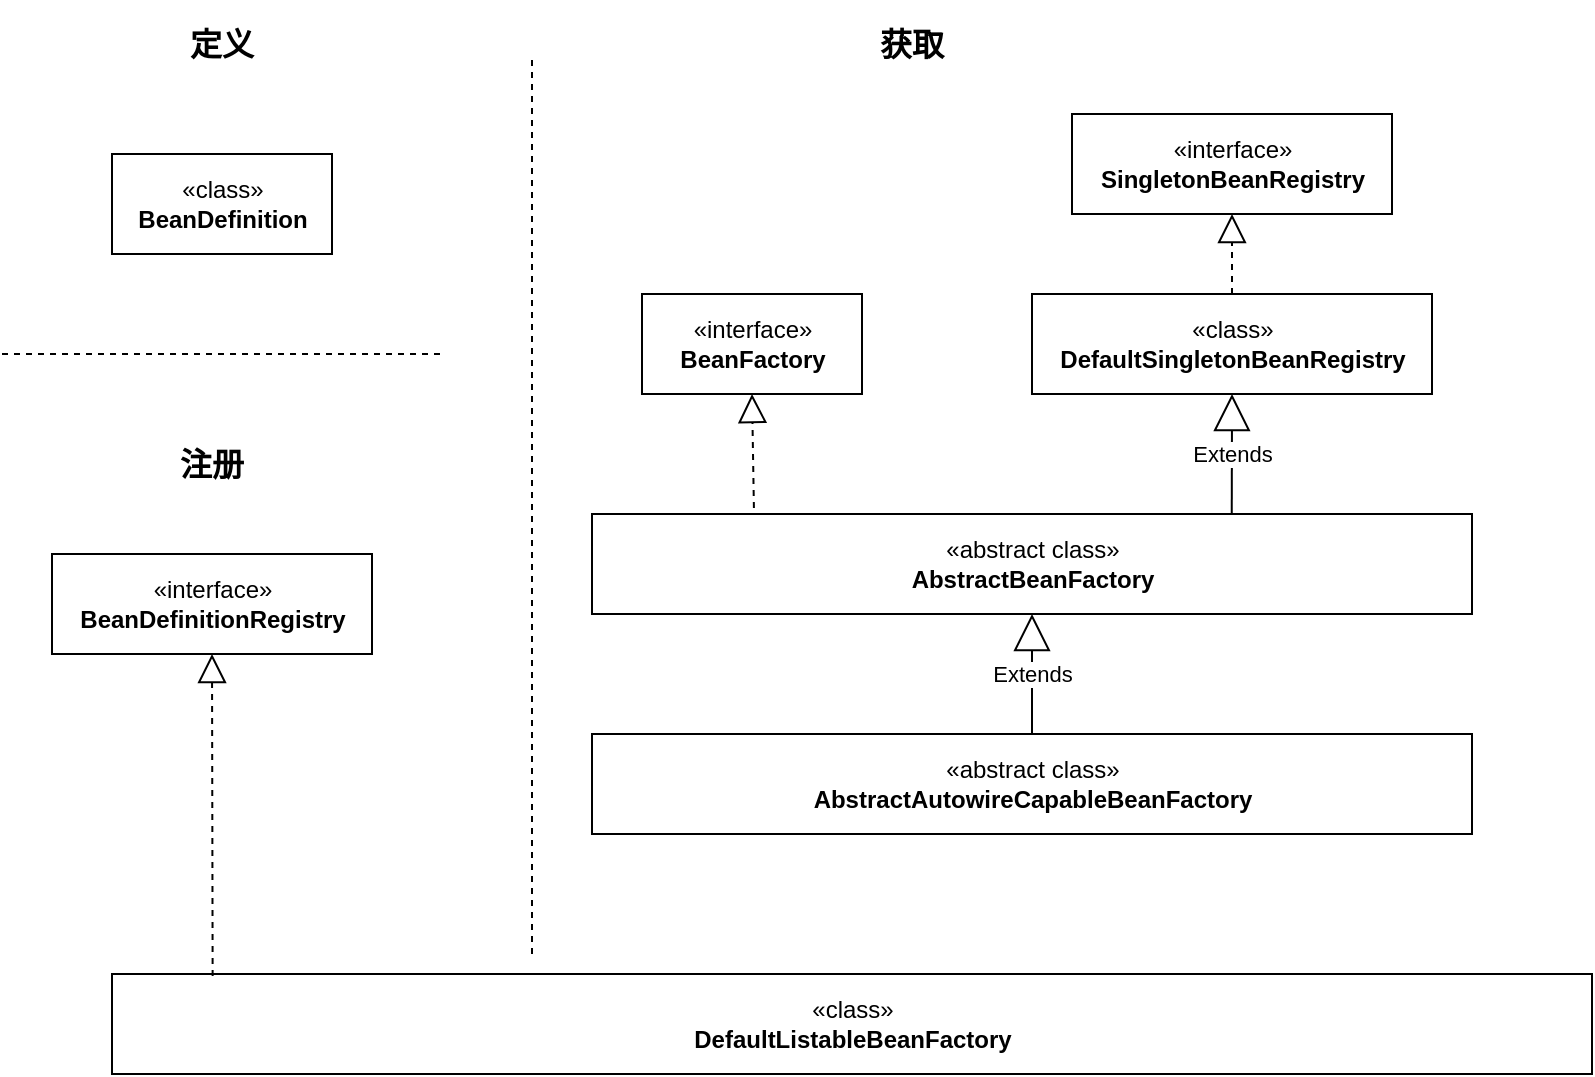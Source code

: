 <mxfile version="20.5.3" type="embed"><diagram id="23iRSUPoRavnBvh4doch" name="Page-1"><mxGraphModel dx="860" dy="715" grid="1" gridSize="10" guides="1" tooltips="1" connect="1" arrows="1" fold="1" page="1" pageScale="1" pageWidth="827" pageHeight="1169" math="0" shadow="0"><root><mxCell id="0"/><mxCell id="1" parent="0"/><mxCell id="3" value="&lt;br&gt;«interface»&lt;br&gt;&lt;b&gt;BeanFactory&lt;br&gt;&lt;br&gt;&lt;/b&gt;" style="html=1;" parent="1" vertex="1"><mxGeometry x="335" y="210" width="110" height="50" as="geometry"/></mxCell><mxCell id="12" value="&lt;br&gt;«abstract class»&lt;br&gt;&lt;b&gt;AbstractBeanFactory&lt;br&gt;&lt;br&gt;&lt;/b&gt;" style="html=1;" parent="1" vertex="1"><mxGeometry x="310" y="320" width="440" height="50" as="geometry"/></mxCell><mxCell id="15" value="«abstract class»&lt;br&gt;&lt;b&gt;AbstractAutowireCapableBeanFactory&lt;/b&gt;" style="html=1;" parent="1" vertex="1"><mxGeometry x="310" y="430" width="440" height="50" as="geometry"/></mxCell><mxCell id="19" value="«interface»&lt;br&gt;&lt;b&gt;BeanDefinitionRegistry&lt;/b&gt;" style="html=1;" parent="1" vertex="1"><mxGeometry x="40" y="340" width="160" height="50" as="geometry"/></mxCell><mxCell id="20" value="«class»&lt;br&gt;&lt;b&gt;DefaultListableBeanFactory&lt;/b&gt;" style="html=1;" parent="1" vertex="1"><mxGeometry x="70" y="550" width="740" height="50" as="geometry"/></mxCell><mxCell id="21" value="«interface»&lt;br&gt;&lt;b&gt;SingletonBeanRegistry&lt;/b&gt;" style="html=1;" parent="1" vertex="1"><mxGeometry x="550" y="120" width="160" height="50" as="geometry"/></mxCell><mxCell id="22" value="«class»&lt;br&gt;&lt;b&gt;DefaultSingletonBeanRegistry&lt;/b&gt;" style="html=1;" parent="1" vertex="1"><mxGeometry x="530" y="210" width="200" height="50" as="geometry"/></mxCell><mxCell id="25" value="&lt;br&gt;«class»&lt;br&gt;&lt;b&gt;BeanDefinition&lt;br&gt;&lt;br&gt;&lt;/b&gt;" style="html=1;" parent="1" vertex="1"><mxGeometry x="70" y="140" width="110" height="50" as="geometry"/></mxCell><object label="" id="27"><mxCell style="endArrow=block;dashed=1;endFill=0;endSize=12;html=1;rounded=0;entryX=0.5;entryY=1;entryDx=0;entryDy=0;exitX=0.184;exitY=-0.06;exitDx=0;exitDy=0;exitPerimeter=0;" parent="1" source="12" target="3" edge="1"><mxGeometry width="160" relative="1" as="geometry"><mxPoint x="390" y="310" as="sourcePoint"/><mxPoint x="445" y="290" as="targetPoint"/></mxGeometry></mxCell></object><mxCell id="28" value="Extends" style="endArrow=block;endSize=16;endFill=0;html=1;rounded=0;entryX=0.5;entryY=1;entryDx=0;entryDy=0;exitX=0.5;exitY=0;exitDx=0;exitDy=0;" parent="1" source="15" target="12" edge="1"><mxGeometry width="160" relative="1" as="geometry"><mxPoint x="389" y="430" as="sourcePoint"/><mxPoint x="505" y="380" as="targetPoint"/></mxGeometry></mxCell><mxCell id="30" value="" style="endArrow=block;dashed=1;endFill=0;endSize=12;html=1;rounded=0;exitX=0.5;exitY=0;exitDx=0;exitDy=0;entryX=0.5;entryY=1;entryDx=0;entryDy=0;" parent="1" source="22" target="21" edge="1"><mxGeometry width="160" relative="1" as="geometry"><mxPoint x="580" y="190" as="sourcePoint"/><mxPoint x="740" y="190" as="targetPoint"/></mxGeometry></mxCell><mxCell id="31" value="" style="endArrow=block;dashed=1;endFill=0;endSize=12;html=1;rounded=0;entryX=0.5;entryY=1;entryDx=0;entryDy=0;exitX=0.068;exitY=0.02;exitDx=0;exitDy=0;exitPerimeter=0;" parent="1" source="20" target="19" edge="1"><mxGeometry width="160" relative="1" as="geometry"><mxPoint x="110" y="530" as="sourcePoint"/><mxPoint x="270" y="390" as="targetPoint"/></mxGeometry></mxCell><mxCell id="34" value="" style="endArrow=none;dashed=1;html=1;rounded=0;" parent="1" edge="1"><mxGeometry width="50" height="50" relative="1" as="geometry"><mxPoint x="280" y="540" as="sourcePoint"/><mxPoint x="280" y="90" as="targetPoint"/></mxGeometry></mxCell><mxCell id="36" value="&lt;div style=&quot;&quot;&gt;&lt;pre style=&quot;&quot;&gt;&lt;b&gt;&lt;font style=&quot;font-size: 16px;&quot;&gt;注册&lt;/font&gt;&lt;/b&gt;&lt;/pre&gt;&lt;/div&gt;" style="text;html=1;strokeColor=none;fillColor=none;align=center;verticalAlign=middle;whiteSpace=wrap;rounded=0;" parent="1" vertex="1"><mxGeometry x="90" y="280" width="60" height="30" as="geometry"/></mxCell><mxCell id="37" value="Extends" style="endArrow=block;endSize=16;endFill=0;html=1;rounded=0;entryX=0.5;entryY=1;entryDx=0;entryDy=0;exitX=0.727;exitY=0;exitDx=0;exitDy=0;exitPerimeter=0;" parent="1" source="12" target="22" edge="1"><mxGeometry width="160" relative="1" as="geometry"><mxPoint x="630" y="320" as="sourcePoint"/><mxPoint x="740" y="290" as="targetPoint"/></mxGeometry></mxCell><mxCell id="40" value="&lt;div style=&quot;&quot;&gt;&lt;pre style=&quot;&quot;&gt;&lt;b&gt;&lt;font style=&quot;font-size: 16px;&quot;&gt;获取&lt;/font&gt;&lt;/b&gt;&lt;/pre&gt;&lt;/div&gt;" style="text;html=1;strokeColor=none;fillColor=none;align=center;verticalAlign=middle;whiteSpace=wrap;rounded=0;" parent="1" vertex="1"><mxGeometry x="440" y="70" width="60" height="30" as="geometry"/></mxCell><mxCell id="42" value="" style="endArrow=none;dashed=1;html=1;rounded=0;" parent="1" edge="1"><mxGeometry width="50" height="50" relative="1" as="geometry"><mxPoint x="15" y="240" as="sourcePoint"/><mxPoint x="235" y="240" as="targetPoint"/></mxGeometry></mxCell><mxCell id="45" value="&lt;div style=&quot;&quot;&gt;&lt;pre style=&quot;&quot;&gt;&lt;b&gt;&lt;font style=&quot;font-size: 16px;&quot;&gt;定义&lt;/font&gt;&lt;/b&gt;&lt;/pre&gt;&lt;/div&gt;" style="text;html=1;strokeColor=none;fillColor=none;align=center;verticalAlign=middle;whiteSpace=wrap;rounded=0;" parent="1" vertex="1"><mxGeometry x="95" y="70" width="60" height="30" as="geometry"/></mxCell></root></mxGraphModel></diagram></mxfile>